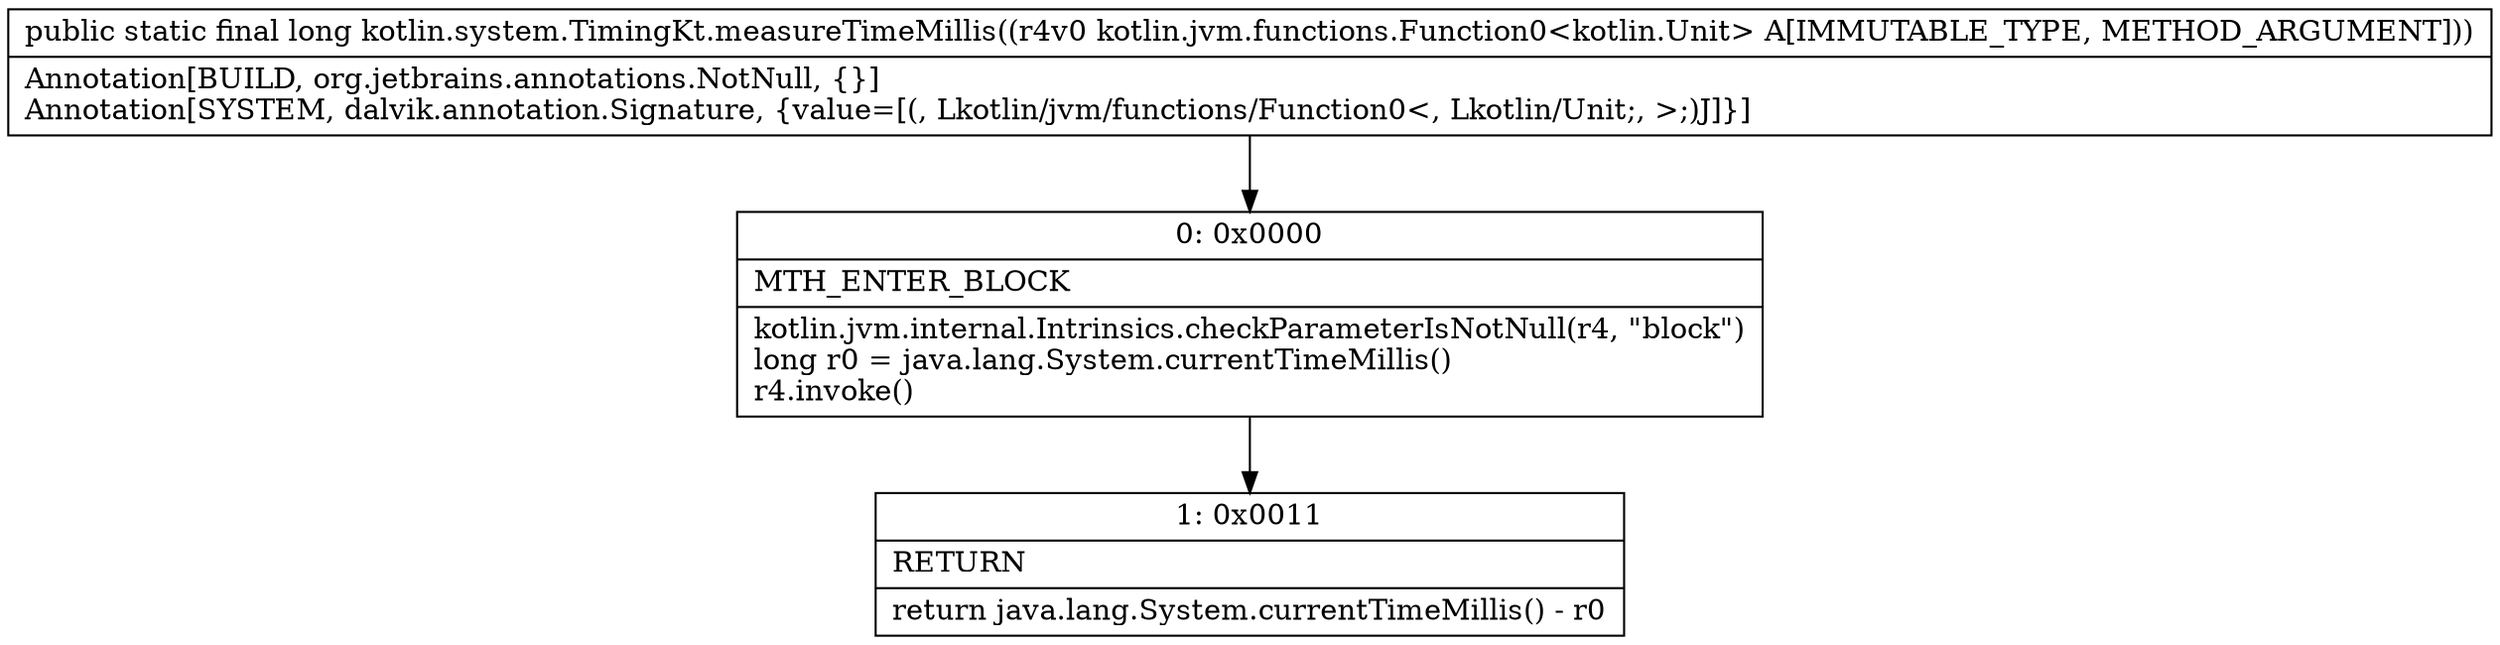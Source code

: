 digraph "CFG forkotlin.system.TimingKt.measureTimeMillis(Lkotlin\/jvm\/functions\/Function0;)J" {
Node_0 [shape=record,label="{0\:\ 0x0000|MTH_ENTER_BLOCK\l|kotlin.jvm.internal.Intrinsics.checkParameterIsNotNull(r4, \"block\")\llong r0 = java.lang.System.currentTimeMillis()\lr4.invoke()\l}"];
Node_1 [shape=record,label="{1\:\ 0x0011|RETURN\l|return java.lang.System.currentTimeMillis() \- r0\l}"];
MethodNode[shape=record,label="{public static final long kotlin.system.TimingKt.measureTimeMillis((r4v0 kotlin.jvm.functions.Function0\<kotlin.Unit\> A[IMMUTABLE_TYPE, METHOD_ARGUMENT]))  | Annotation[BUILD, org.jetbrains.annotations.NotNull, \{\}]\lAnnotation[SYSTEM, dalvik.annotation.Signature, \{value=[(, Lkotlin\/jvm\/functions\/Function0\<, Lkotlin\/Unit;, \>;)J]\}]\l}"];
MethodNode -> Node_0;
Node_0 -> Node_1;
}

